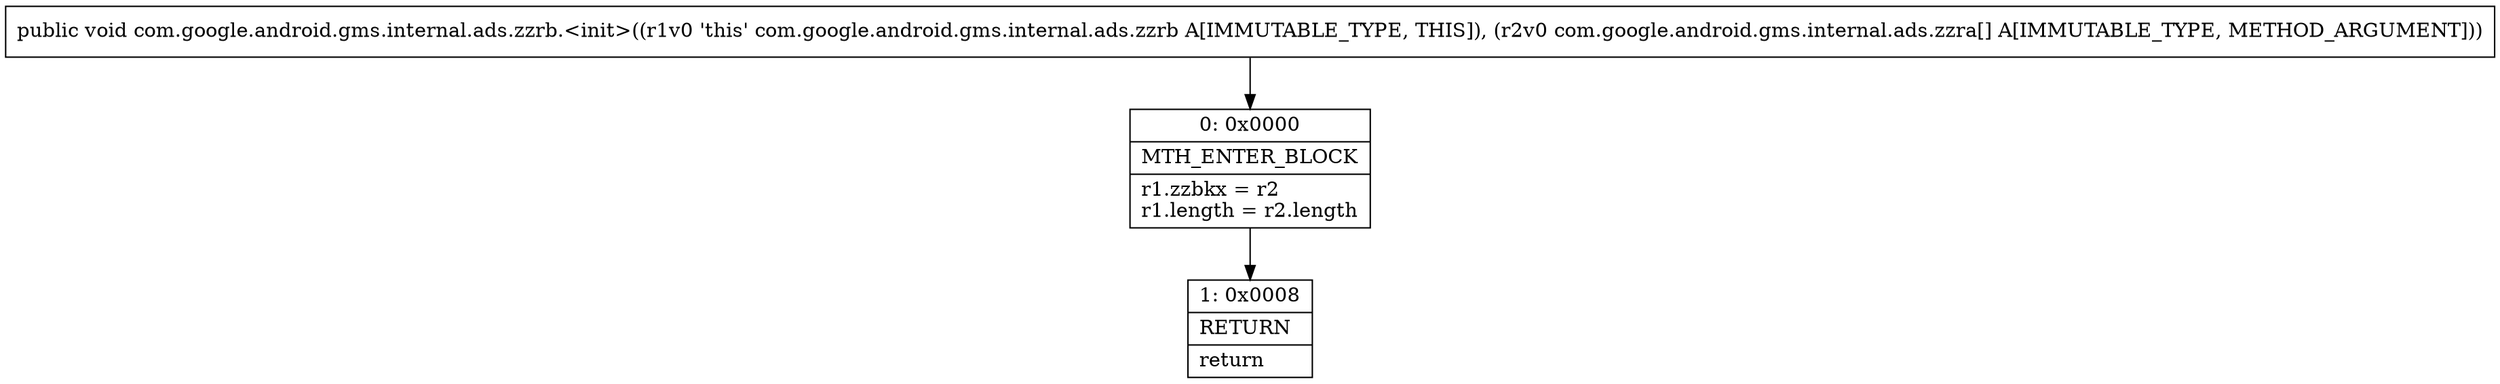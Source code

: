 digraph "CFG forcom.google.android.gms.internal.ads.zzrb.\<init\>([Lcom\/google\/android\/gms\/internal\/ads\/zzra;)V" {
Node_0 [shape=record,label="{0\:\ 0x0000|MTH_ENTER_BLOCK\l|r1.zzbkx = r2\lr1.length = r2.length\l}"];
Node_1 [shape=record,label="{1\:\ 0x0008|RETURN\l|return\l}"];
MethodNode[shape=record,label="{public void com.google.android.gms.internal.ads.zzrb.\<init\>((r1v0 'this' com.google.android.gms.internal.ads.zzrb A[IMMUTABLE_TYPE, THIS]), (r2v0 com.google.android.gms.internal.ads.zzra[] A[IMMUTABLE_TYPE, METHOD_ARGUMENT])) }"];
MethodNode -> Node_0;
Node_0 -> Node_1;
}


